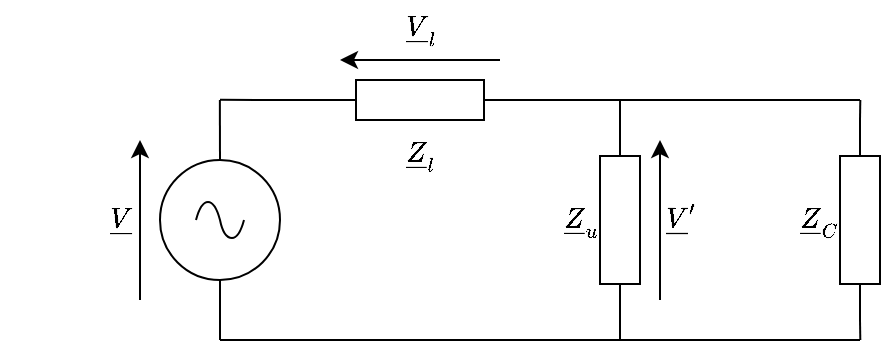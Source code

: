<mxfile version="24.2.5" type="device">
  <diagram name="Page-1" id="fT8moRuMVl1moiT2wxyi">
    <mxGraphModel dx="503" dy="353" grid="1" gridSize="10" guides="1" tooltips="1" connect="1" arrows="1" fold="1" page="1" pageScale="1" pageWidth="850" pageHeight="1100" math="1" shadow="0">
      <root>
        <mxCell id="0" />
        <mxCell id="1" parent="0" />
        <mxCell id="aSwfAs5o_u90ElRS-Rul-5" style="edgeStyle=orthogonalEdgeStyle;rounded=0;orthogonalLoop=1;jettySize=auto;html=1;exitX=0;exitY=0.5;exitDx=0;exitDy=0;exitPerimeter=0;endArrow=none;endFill=0;" parent="1" source="aSwfAs5o_u90ElRS-Rul-1" edge="1">
          <mxGeometry relative="1" as="geometry">
            <mxPoint x="280.0" y="199.923" as="targetPoint" />
          </mxGeometry>
        </mxCell>
        <mxCell id="aSwfAs5o_u90ElRS-Rul-6" style="edgeStyle=orthogonalEdgeStyle;rounded=0;orthogonalLoop=1;jettySize=auto;html=1;exitX=1;exitY=0.5;exitDx=0;exitDy=0;exitPerimeter=0;endArrow=none;endFill=0;" parent="1" source="aSwfAs5o_u90ElRS-Rul-1" edge="1">
          <mxGeometry relative="1" as="geometry">
            <mxPoint x="600" y="200" as="targetPoint" />
          </mxGeometry>
        </mxCell>
        <mxCell id="aSwfAs5o_u90ElRS-Rul-1" value="$$\underline{Z}_l$$" style="pointerEvents=1;verticalLabelPosition=bottom;shadow=0;dashed=0;align=center;html=1;verticalAlign=top;shape=mxgraph.electrical.resistors.resistor_1;spacing=-7;" parent="1" vertex="1">
          <mxGeometry x="330" y="190" width="100" height="20" as="geometry" />
        </mxCell>
        <mxCell id="aSwfAs5o_u90ElRS-Rul-7" style="edgeStyle=orthogonalEdgeStyle;rounded=0;orthogonalLoop=1;jettySize=auto;html=1;exitX=0;exitY=0.5;exitDx=0;exitDy=0;exitPerimeter=0;endArrow=none;endFill=0;" parent="1" source="aSwfAs5o_u90ElRS-Rul-2" edge="1">
          <mxGeometry relative="1" as="geometry">
            <mxPoint x="480" y="200" as="targetPoint" />
          </mxGeometry>
        </mxCell>
        <mxCell id="aSwfAs5o_u90ElRS-Rul-8" style="edgeStyle=orthogonalEdgeStyle;rounded=0;orthogonalLoop=1;jettySize=auto;html=1;exitX=1;exitY=0.5;exitDx=0;exitDy=0;exitPerimeter=0;endArrow=none;endFill=0;" parent="1" source="aSwfAs5o_u90ElRS-Rul-2" edge="1">
          <mxGeometry relative="1" as="geometry">
            <mxPoint x="480" y="320" as="targetPoint" />
          </mxGeometry>
        </mxCell>
        <mxCell id="aSwfAs5o_u90ElRS-Rul-2" value="$$\underline{Z}_u$$" style="pointerEvents=1;verticalLabelPosition=middle;shadow=0;dashed=0;align=right;html=1;verticalAlign=middle;shape=mxgraph.electrical.resistors.resistor_1;direction=south;labelPosition=left;" parent="1" vertex="1">
          <mxGeometry x="470" y="210" width="20" height="100" as="geometry" />
        </mxCell>
        <mxCell id="aSwfAs5o_u90ElRS-Rul-4" style="edgeStyle=orthogonalEdgeStyle;rounded=0;orthogonalLoop=1;jettySize=auto;html=1;exitX=0.5;exitY=0;exitDx=0;exitDy=0;exitPerimeter=0;endArrow=none;endFill=0;" parent="1" source="aSwfAs5o_u90ElRS-Rul-3" edge="1">
          <mxGeometry relative="1" as="geometry">
            <mxPoint x="279.923" y="200" as="targetPoint" />
          </mxGeometry>
        </mxCell>
        <mxCell id="aSwfAs5o_u90ElRS-Rul-9" style="edgeStyle=orthogonalEdgeStyle;rounded=0;orthogonalLoop=1;jettySize=auto;html=1;endArrow=none;endFill=0;" parent="1" source="aSwfAs5o_u90ElRS-Rul-3" edge="1">
          <mxGeometry relative="1" as="geometry">
            <mxPoint x="280" y="320" as="targetPoint" />
          </mxGeometry>
        </mxCell>
        <mxCell id="aSwfAs5o_u90ElRS-Rul-3" value="" style="pointerEvents=1;verticalLabelPosition=bottom;shadow=0;dashed=0;align=center;html=1;verticalAlign=top;shape=mxgraph.electrical.signal_sources.source;aspect=fixed;points=[[0.5,0,0],[1,0.5,0],[0.5,1,0],[0,0.5,0]];elSignalType=ac;" parent="1" vertex="1">
          <mxGeometry x="250" y="230" width="60" height="60" as="geometry" />
        </mxCell>
        <mxCell id="aSwfAs5o_u90ElRS-Rul-10" value="" style="endArrow=none;html=1;rounded=0;" parent="1" edge="1">
          <mxGeometry width="50" height="50" relative="1" as="geometry">
            <mxPoint x="280" y="320" as="sourcePoint" />
            <mxPoint x="600" y="320" as="targetPoint" />
          </mxGeometry>
        </mxCell>
        <mxCell id="T3-wN9MscYpdBS6z6j-c-2" value="" style="endArrow=classic;html=1;rounded=0;" parent="1" edge="1">
          <mxGeometry width="50" height="50" relative="1" as="geometry">
            <mxPoint x="240" y="300" as="sourcePoint" />
            <mxPoint x="240" y="220" as="targetPoint" />
          </mxGeometry>
        </mxCell>
        <mxCell id="T3-wN9MscYpdBS6z6j-c-3" value="$$\underline{V}$$" style="text;html=1;align=center;verticalAlign=middle;resizable=0;points=[];autosize=1;strokeColor=none;fillColor=none;" parent="1" vertex="1">
          <mxGeometry x="170" y="245" width="120" height="30" as="geometry" />
        </mxCell>
        <mxCell id="T3-wN9MscYpdBS6z6j-c-4" value="" style="endArrow=classic;html=1;rounded=0;" parent="1" edge="1">
          <mxGeometry width="50" height="50" relative="1" as="geometry">
            <mxPoint x="420" y="180" as="sourcePoint" />
            <mxPoint x="340" y="180" as="targetPoint" />
          </mxGeometry>
        </mxCell>
        <mxCell id="T3-wN9MscYpdBS6z6j-c-5" value="$$\underline{V}_l$$" style="text;html=1;align=center;verticalAlign=middle;resizable=0;points=[];autosize=1;strokeColor=none;fillColor=none;" parent="1" vertex="1">
          <mxGeometry x="315" y="150" width="130" height="30" as="geometry" />
        </mxCell>
        <mxCell id="T3-wN9MscYpdBS6z6j-c-6" value="" style="endArrow=classic;html=1;rounded=0;" parent="1" edge="1">
          <mxGeometry width="50" height="50" relative="1" as="geometry">
            <mxPoint x="500" y="300" as="sourcePoint" />
            <mxPoint x="500" y="220" as="targetPoint" />
          </mxGeometry>
        </mxCell>
        <mxCell id="T3-wN9MscYpdBS6z6j-c-7" value="$$\underline{V}&#39;$$" style="text;html=1;align=center;verticalAlign=middle;resizable=0;points=[];autosize=1;strokeColor=none;fillColor=none;" parent="1" vertex="1">
          <mxGeometry x="450" y="245" width="120" height="30" as="geometry" />
        </mxCell>
        <mxCell id="wlkYr2yMPu34TiXfYie0-2" style="edgeStyle=orthogonalEdgeStyle;rounded=0;orthogonalLoop=1;jettySize=auto;html=1;exitX=1;exitY=0.5;exitDx=0;exitDy=0;exitPerimeter=0;endArrow=none;endFill=0;" edge="1" parent="1" source="wlkYr2yMPu34TiXfYie0-1">
          <mxGeometry relative="1" as="geometry">
            <mxPoint x="600.158" y="320" as="targetPoint" />
          </mxGeometry>
        </mxCell>
        <mxCell id="wlkYr2yMPu34TiXfYie0-3" style="edgeStyle=orthogonalEdgeStyle;rounded=0;orthogonalLoop=1;jettySize=auto;html=1;exitX=0;exitY=0.5;exitDx=0;exitDy=0;exitPerimeter=0;endArrow=none;endFill=0;" edge="1" parent="1" source="wlkYr2yMPu34TiXfYie0-1">
          <mxGeometry relative="1" as="geometry">
            <mxPoint x="600.158" y="200" as="targetPoint" />
          </mxGeometry>
        </mxCell>
        <mxCell id="wlkYr2yMPu34TiXfYie0-1" value="$$\underline{Z}_C$$" style="pointerEvents=1;verticalLabelPosition=middle;shadow=0;dashed=0;align=right;html=1;verticalAlign=middle;shape=mxgraph.electrical.resistors.resistor_1;direction=south;labelPosition=left;" vertex="1" parent="1">
          <mxGeometry x="590" y="210" width="20" height="100" as="geometry" />
        </mxCell>
      </root>
    </mxGraphModel>
  </diagram>
</mxfile>
